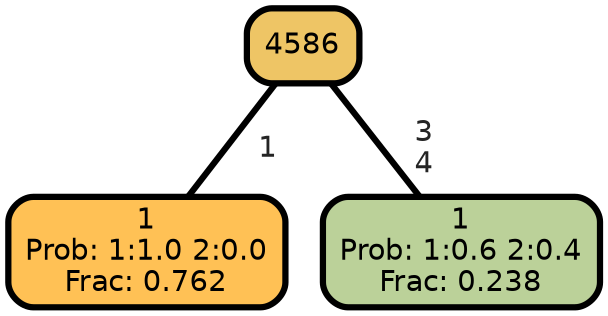 graph Tree {
node [shape=box, style="filled, rounded",color="black",penwidth="3",fontcolor="black",                 fontname=helvetica] ;
graph [ranksep="0 equally", splines=straight,                 bgcolor=transparent, dpi=200] ;
edge [fontname=helvetica, fontweight=bold,fontcolor=grey14,color=black] ;
0 [label="1
Prob: 1:1.0 2:0.0
Frac: 0.762", fillcolor="#ffc155"] ;
1 [label="4586", fillcolor="#eec565"] ;
2 [label="1
Prob: 1:0.6 2:0.4
Frac: 0.238", fillcolor="#bbd199"] ;
1 -- 0 [label=" 1",penwidth=3] ;
1 -- 2 [label=" 3\n 4",penwidth=3] ;
{rank = same;}}